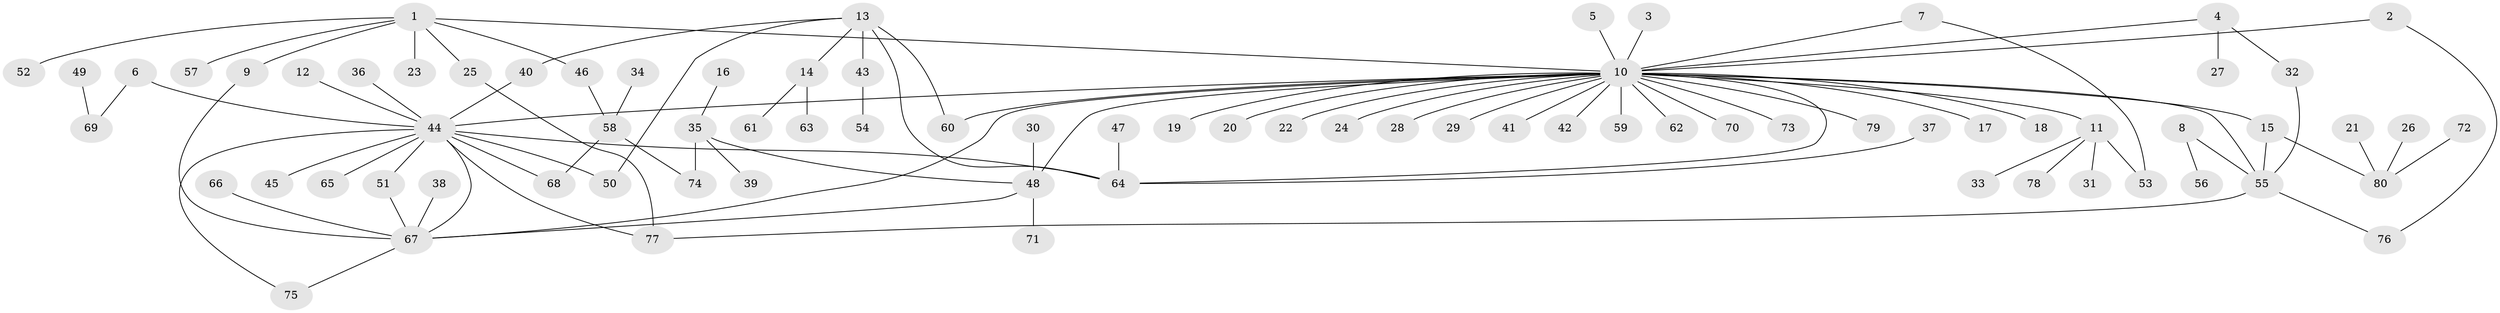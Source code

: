 // original degree distribution, {8: 0.015151515151515152, 33: 0.007575757575757576, 6: 0.015151515151515152, 2: 0.2196969696969697, 16: 0.007575757575757576, 3: 0.07575757575757576, 5: 0.045454545454545456, 1: 0.5833333333333334, 9: 0.007575757575757576, 7: 0.007575757575757576, 10: 0.007575757575757576, 4: 0.007575757575757576}
// Generated by graph-tools (version 1.1) at 2025/36/03/04/25 23:36:42]
// undirected, 80 vertices, 96 edges
graph export_dot {
  node [color=gray90,style=filled];
  1;
  2;
  3;
  4;
  5;
  6;
  7;
  8;
  9;
  10;
  11;
  12;
  13;
  14;
  15;
  16;
  17;
  18;
  19;
  20;
  21;
  22;
  23;
  24;
  25;
  26;
  27;
  28;
  29;
  30;
  31;
  32;
  33;
  34;
  35;
  36;
  37;
  38;
  39;
  40;
  41;
  42;
  43;
  44;
  45;
  46;
  47;
  48;
  49;
  50;
  51;
  52;
  53;
  54;
  55;
  56;
  57;
  58;
  59;
  60;
  61;
  62;
  63;
  64;
  65;
  66;
  67;
  68;
  69;
  70;
  71;
  72;
  73;
  74;
  75;
  76;
  77;
  78;
  79;
  80;
  1 -- 9 [weight=1.0];
  1 -- 10 [weight=1.0];
  1 -- 23 [weight=1.0];
  1 -- 25 [weight=1.0];
  1 -- 46 [weight=1.0];
  1 -- 52 [weight=1.0];
  1 -- 57 [weight=1.0];
  2 -- 10 [weight=1.0];
  2 -- 76 [weight=1.0];
  3 -- 10 [weight=1.0];
  4 -- 10 [weight=1.0];
  4 -- 27 [weight=1.0];
  4 -- 32 [weight=1.0];
  5 -- 10 [weight=1.0];
  6 -- 44 [weight=1.0];
  6 -- 69 [weight=1.0];
  7 -- 10 [weight=1.0];
  7 -- 53 [weight=1.0];
  8 -- 55 [weight=1.0];
  8 -- 56 [weight=1.0];
  9 -- 67 [weight=1.0];
  10 -- 11 [weight=1.0];
  10 -- 15 [weight=1.0];
  10 -- 17 [weight=1.0];
  10 -- 18 [weight=1.0];
  10 -- 19 [weight=1.0];
  10 -- 20 [weight=1.0];
  10 -- 22 [weight=1.0];
  10 -- 24 [weight=1.0];
  10 -- 28 [weight=1.0];
  10 -- 29 [weight=1.0];
  10 -- 41 [weight=1.0];
  10 -- 42 [weight=1.0];
  10 -- 44 [weight=1.0];
  10 -- 48 [weight=1.0];
  10 -- 55 [weight=1.0];
  10 -- 59 [weight=1.0];
  10 -- 60 [weight=1.0];
  10 -- 62 [weight=1.0];
  10 -- 64 [weight=1.0];
  10 -- 67 [weight=1.0];
  10 -- 70 [weight=1.0];
  10 -- 73 [weight=1.0];
  10 -- 79 [weight=1.0];
  11 -- 31 [weight=1.0];
  11 -- 33 [weight=1.0];
  11 -- 53 [weight=1.0];
  11 -- 78 [weight=1.0];
  12 -- 44 [weight=1.0];
  13 -- 14 [weight=1.0];
  13 -- 40 [weight=1.0];
  13 -- 43 [weight=1.0];
  13 -- 50 [weight=1.0];
  13 -- 60 [weight=2.0];
  13 -- 64 [weight=1.0];
  14 -- 61 [weight=1.0];
  14 -- 63 [weight=1.0];
  15 -- 55 [weight=1.0];
  15 -- 80 [weight=1.0];
  16 -- 35 [weight=1.0];
  21 -- 80 [weight=1.0];
  25 -- 77 [weight=1.0];
  26 -- 80 [weight=1.0];
  30 -- 48 [weight=1.0];
  32 -- 55 [weight=1.0];
  34 -- 58 [weight=1.0];
  35 -- 39 [weight=1.0];
  35 -- 48 [weight=1.0];
  35 -- 74 [weight=1.0];
  36 -- 44 [weight=1.0];
  37 -- 64 [weight=1.0];
  38 -- 67 [weight=1.0];
  40 -- 44 [weight=1.0];
  43 -- 54 [weight=1.0];
  44 -- 45 [weight=1.0];
  44 -- 50 [weight=1.0];
  44 -- 51 [weight=1.0];
  44 -- 64 [weight=1.0];
  44 -- 65 [weight=1.0];
  44 -- 67 [weight=1.0];
  44 -- 68 [weight=1.0];
  44 -- 75 [weight=1.0];
  44 -- 77 [weight=1.0];
  46 -- 58 [weight=1.0];
  47 -- 64 [weight=1.0];
  48 -- 67 [weight=1.0];
  48 -- 71 [weight=1.0];
  49 -- 69 [weight=1.0];
  51 -- 67 [weight=1.0];
  55 -- 76 [weight=1.0];
  55 -- 77 [weight=1.0];
  58 -- 68 [weight=1.0];
  58 -- 74 [weight=1.0];
  66 -- 67 [weight=1.0];
  67 -- 75 [weight=1.0];
  72 -- 80 [weight=1.0];
}
